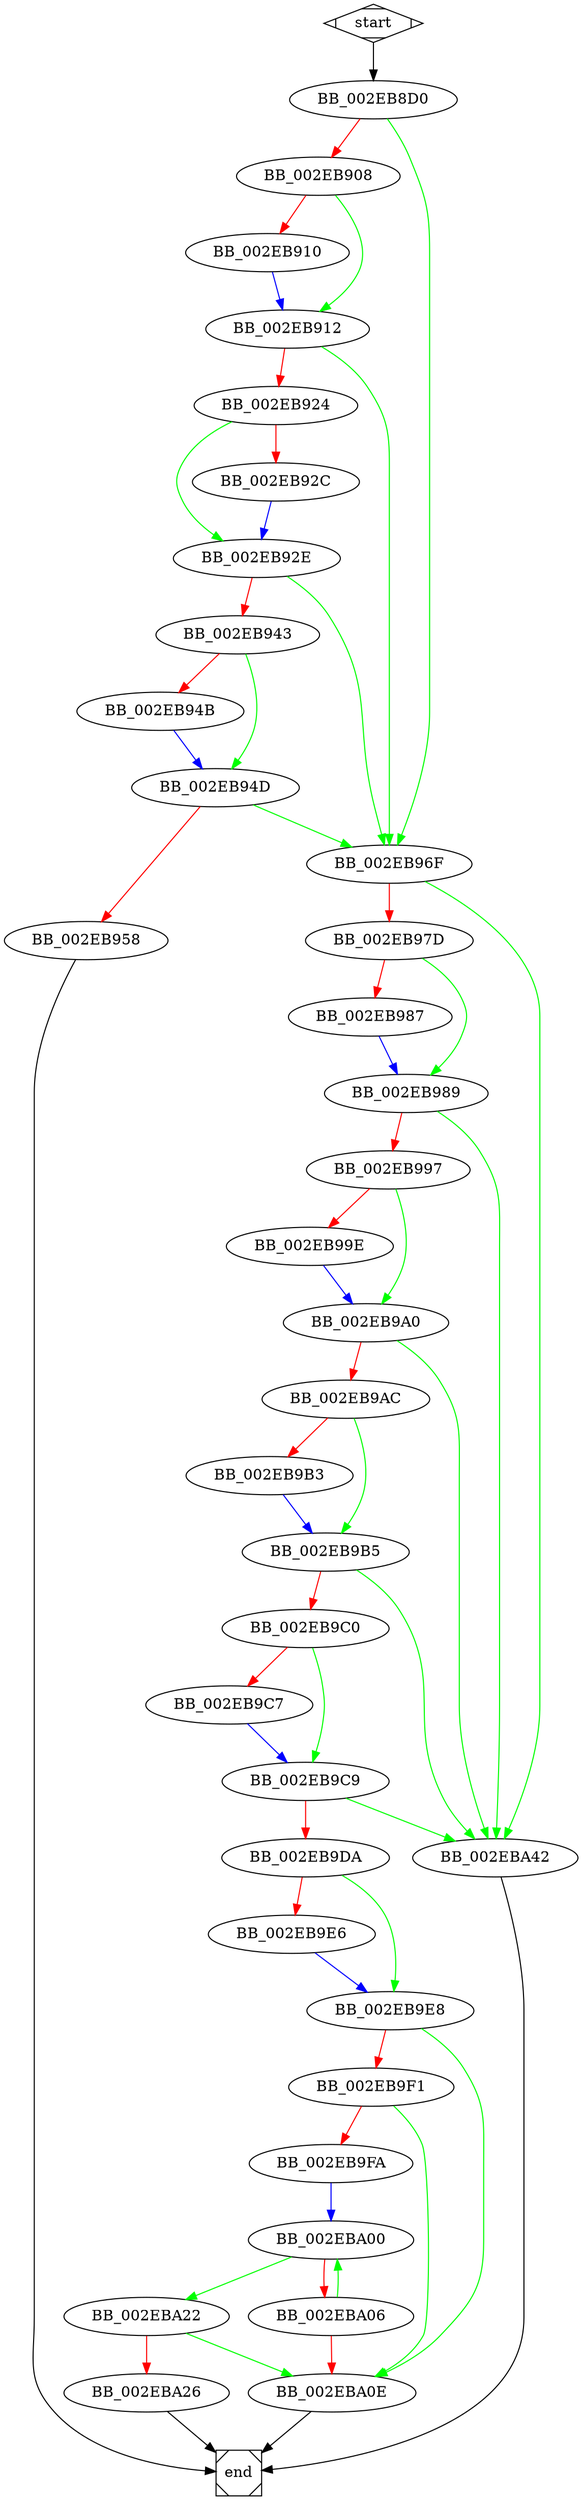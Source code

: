 digraph G {
  start -> BB_002EB8D0;
  
  BB_002EB8D0 -> BB_002EB908 [color=red];
  BB_002EB8D0 -> BB_002EB96F [color=green];
  
  BB_002EB908 -> BB_002EB910 [color=red];
  BB_002EB908 -> BB_002EB912 [color=green];
  
  BB_002EB910 -> BB_002EB912 [color=blue];
  
  BB_002EB912 -> BB_002EB924 [color=red];
  BB_002EB912 -> BB_002EB96F [color=green];
  
  BB_002EB924 -> BB_002EB92C [color=red];
  BB_002EB924 -> BB_002EB92E [color=green];
  
  BB_002EB92C -> BB_002EB92E [color=blue];
  
  BB_002EB92E -> BB_002EB943 [color=red];
  BB_002EB92E -> BB_002EB96F [color=green];
  
  BB_002EB943 -> BB_002EB94B [color=red];
  BB_002EB943 -> BB_002EB94D [color=green];
  
  BB_002EB94B -> BB_002EB94D [color=blue];
  
  BB_002EB94D -> BB_002EB958 [color=red];
  BB_002EB94D -> BB_002EB96F [color=green];
  
  BB_002EB958 -> end;
  
  BB_002EB96F -> BB_002EB97D [color=red];
  BB_002EB96F -> BB_002EBA42 [color=green];
  
  BB_002EB97D -> BB_002EB987 [color=red];
  BB_002EB97D -> BB_002EB989 [color=green];
  
  BB_002EB987 -> BB_002EB989 [color=blue];
  
  BB_002EB989 -> BB_002EB997 [color=red];
  BB_002EB989 -> BB_002EBA42 [color=green];
  
  BB_002EB997 -> BB_002EB99E [color=red];
  BB_002EB997 -> BB_002EB9A0 [color=green];
  
  BB_002EB99E -> BB_002EB9A0 [color=blue];
  
  BB_002EB9A0 -> BB_002EB9AC [color=red];
  BB_002EB9A0 -> BB_002EBA42 [color=green];
  
  BB_002EB9AC -> BB_002EB9B3 [color=red];
  BB_002EB9AC -> BB_002EB9B5 [color=green];
  
  BB_002EB9B3 -> BB_002EB9B5 [color=blue];
  
  BB_002EB9B5 -> BB_002EB9C0 [color=red];
  BB_002EB9B5 -> BB_002EBA42 [color=green];
  
  BB_002EB9C0 -> BB_002EB9C7 [color=red];
  BB_002EB9C0 -> BB_002EB9C9 [color=green];
  
  BB_002EB9C7 -> BB_002EB9C9 [color=blue];
  
  BB_002EB9C9 -> BB_002EB9DA [color=red];
  BB_002EB9C9 -> BB_002EBA42 [color=green];
  
  BB_002EB9DA -> BB_002EB9E6 [color=red];
  BB_002EB9DA -> BB_002EB9E8 [color=green];
  
  BB_002EB9E6 -> BB_002EB9E8 [color=blue];
  
  BB_002EB9E8 -> BB_002EB9F1 [color=red];
  BB_002EB9E8 -> BB_002EBA0E [color=green];
  
  BB_002EB9F1 -> BB_002EB9FA [color=red];
  BB_002EB9F1 -> BB_002EBA0E [color=green];
  
  BB_002EB9FA -> BB_002EBA00 [color=blue];
  
  BB_002EBA00 -> BB_002EBA06 [color=red];
  BB_002EBA00 -> BB_002EBA22 [color=green];
  
  BB_002EBA06 -> BB_002EBA0E [color=red];
  BB_002EBA06 -> BB_002EBA00 [color=green];
  
  BB_002EBA0E -> end;
  
  BB_002EBA22 -> BB_002EBA26 [color=red];
  BB_002EBA22 -> BB_002EBA0E [color=green];
  
  BB_002EBA26 -> end;
  
  BB_002EBA42 -> end;
  
  start [shape=Mdiamond];
  end [shape=Msquare];
}
